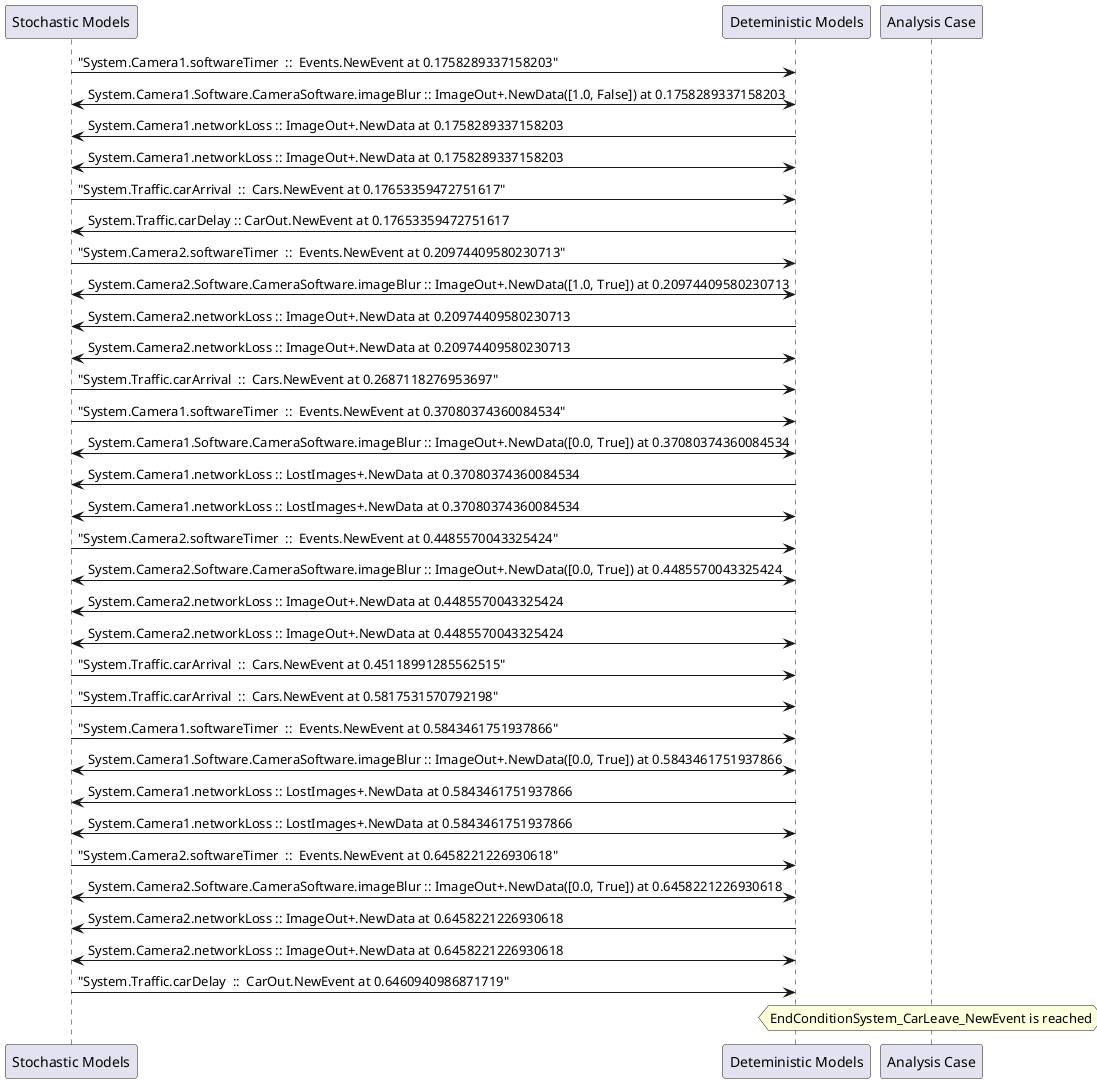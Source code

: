 
	@startuml
	participant "Stochastic Models" as stochmodel
	participant "Deteministic Models" as detmodel
	participant "Analysis Case" as analysis
	{37184_stop} stochmodel -> detmodel : "System.Camera1.softwareTimer  ::  Events.NewEvent at 0.1758289337158203"
detmodel <-> stochmodel : System.Camera1.Software.CameraSoftware.imageBlur :: ImageOut+.NewData([1.0, False]) at 0.1758289337158203
detmodel -> stochmodel : System.Camera1.networkLoss :: ImageOut+.NewData at 0.1758289337158203
detmodel <-> stochmodel : System.Camera1.networkLoss :: ImageOut+.NewData at 0.1758289337158203
{37215_stop} stochmodel -> detmodel : "System.Traffic.carArrival  ::  Cars.NewEvent at 0.17653359472751617"
{37222_start} detmodel -> stochmodel : System.Traffic.carDelay :: CarOut.NewEvent at 0.17653359472751617
{37200_stop} stochmodel -> detmodel : "System.Camera2.softwareTimer  ::  Events.NewEvent at 0.20974409580230713"
detmodel <-> stochmodel : System.Camera2.Software.CameraSoftware.imageBlur :: ImageOut+.NewData([1.0, True]) at 0.20974409580230713
detmodel -> stochmodel : System.Camera2.networkLoss :: ImageOut+.NewData at 0.20974409580230713
detmodel <-> stochmodel : System.Camera2.networkLoss :: ImageOut+.NewData at 0.20974409580230713
{37216_stop} stochmodel -> detmodel : "System.Traffic.carArrival  ::  Cars.NewEvent at 0.2687118276953697"
{37185_stop} stochmodel -> detmodel : "System.Camera1.softwareTimer  ::  Events.NewEvent at 0.37080374360084534"
detmodel <-> stochmodel : System.Camera1.Software.CameraSoftware.imageBlur :: ImageOut+.NewData([0.0, True]) at 0.37080374360084534
detmodel -> stochmodel : System.Camera1.networkLoss :: LostImages+.NewData at 0.37080374360084534
detmodel <-> stochmodel : System.Camera1.networkLoss :: LostImages+.NewData at 0.37080374360084534
{37201_stop} stochmodel -> detmodel : "System.Camera2.softwareTimer  ::  Events.NewEvent at 0.4485570043325424"
detmodel <-> stochmodel : System.Camera2.Software.CameraSoftware.imageBlur :: ImageOut+.NewData([0.0, True]) at 0.4485570043325424
detmodel -> stochmodel : System.Camera2.networkLoss :: ImageOut+.NewData at 0.4485570043325424
detmodel <-> stochmodel : System.Camera2.networkLoss :: ImageOut+.NewData at 0.4485570043325424
{37217_stop} stochmodel -> detmodel : "System.Traffic.carArrival  ::  Cars.NewEvent at 0.45118991285562515"
{37218_stop} stochmodel -> detmodel : "System.Traffic.carArrival  ::  Cars.NewEvent at 0.5817531570792198"
{37186_stop} stochmodel -> detmodel : "System.Camera1.softwareTimer  ::  Events.NewEvent at 0.5843461751937866"
detmodel <-> stochmodel : System.Camera1.Software.CameraSoftware.imageBlur :: ImageOut+.NewData([0.0, True]) at 0.5843461751937866
detmodel -> stochmodel : System.Camera1.networkLoss :: LostImages+.NewData at 0.5843461751937866
detmodel <-> stochmodel : System.Camera1.networkLoss :: LostImages+.NewData at 0.5843461751937866
{37202_stop} stochmodel -> detmodel : "System.Camera2.softwareTimer  ::  Events.NewEvent at 0.6458221226930618"
detmodel <-> stochmodel : System.Camera2.Software.CameraSoftware.imageBlur :: ImageOut+.NewData([0.0, True]) at 0.6458221226930618
detmodel -> stochmodel : System.Camera2.networkLoss :: ImageOut+.NewData at 0.6458221226930618
detmodel <-> stochmodel : System.Camera2.networkLoss :: ImageOut+.NewData at 0.6458221226930618
{37222_stop} stochmodel -> detmodel : "System.Traffic.carDelay  ::  CarOut.NewEvent at 0.6460940986871719"
{37222_start} <-> {37222_stop} : delay
hnote over analysis 
EndConditionSystem_CarLeave_NewEvent is reached
endnote
@enduml